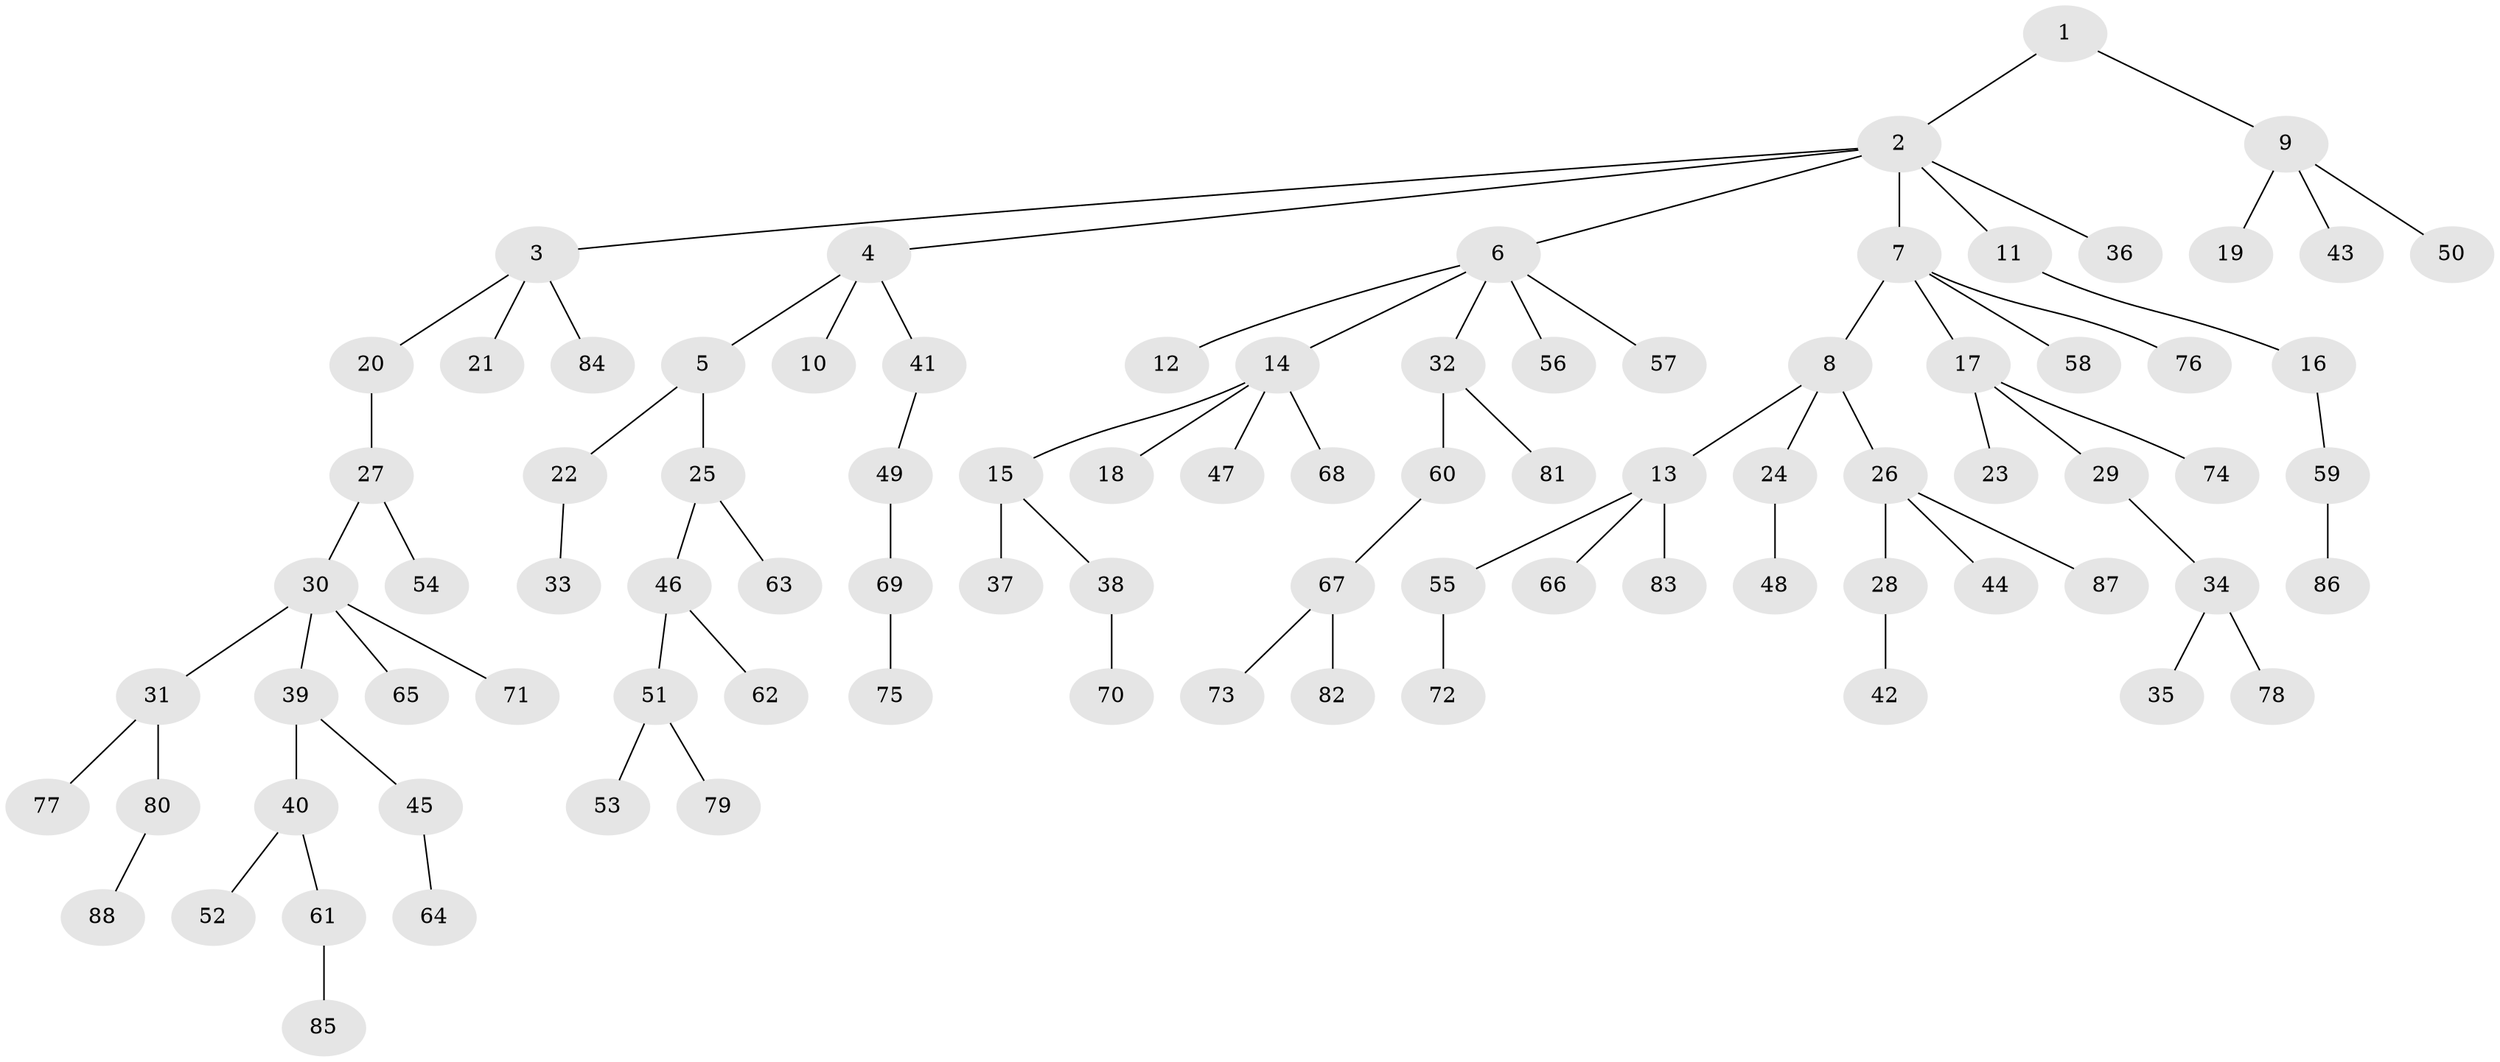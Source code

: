 // Generated by graph-tools (version 1.1) at 2025/11/02/27/25 16:11:25]
// undirected, 88 vertices, 87 edges
graph export_dot {
graph [start="1"]
  node [color=gray90,style=filled];
  1;
  2;
  3;
  4;
  5;
  6;
  7;
  8;
  9;
  10;
  11;
  12;
  13;
  14;
  15;
  16;
  17;
  18;
  19;
  20;
  21;
  22;
  23;
  24;
  25;
  26;
  27;
  28;
  29;
  30;
  31;
  32;
  33;
  34;
  35;
  36;
  37;
  38;
  39;
  40;
  41;
  42;
  43;
  44;
  45;
  46;
  47;
  48;
  49;
  50;
  51;
  52;
  53;
  54;
  55;
  56;
  57;
  58;
  59;
  60;
  61;
  62;
  63;
  64;
  65;
  66;
  67;
  68;
  69;
  70;
  71;
  72;
  73;
  74;
  75;
  76;
  77;
  78;
  79;
  80;
  81;
  82;
  83;
  84;
  85;
  86;
  87;
  88;
  1 -- 2;
  1 -- 9;
  2 -- 3;
  2 -- 4;
  2 -- 6;
  2 -- 7;
  2 -- 11;
  2 -- 36;
  3 -- 20;
  3 -- 21;
  3 -- 84;
  4 -- 5;
  4 -- 10;
  4 -- 41;
  5 -- 22;
  5 -- 25;
  6 -- 12;
  6 -- 14;
  6 -- 32;
  6 -- 56;
  6 -- 57;
  7 -- 8;
  7 -- 17;
  7 -- 58;
  7 -- 76;
  8 -- 13;
  8 -- 24;
  8 -- 26;
  9 -- 19;
  9 -- 43;
  9 -- 50;
  11 -- 16;
  13 -- 55;
  13 -- 66;
  13 -- 83;
  14 -- 15;
  14 -- 18;
  14 -- 47;
  14 -- 68;
  15 -- 37;
  15 -- 38;
  16 -- 59;
  17 -- 23;
  17 -- 29;
  17 -- 74;
  20 -- 27;
  22 -- 33;
  24 -- 48;
  25 -- 46;
  25 -- 63;
  26 -- 28;
  26 -- 44;
  26 -- 87;
  27 -- 30;
  27 -- 54;
  28 -- 42;
  29 -- 34;
  30 -- 31;
  30 -- 39;
  30 -- 65;
  30 -- 71;
  31 -- 77;
  31 -- 80;
  32 -- 60;
  32 -- 81;
  34 -- 35;
  34 -- 78;
  38 -- 70;
  39 -- 40;
  39 -- 45;
  40 -- 52;
  40 -- 61;
  41 -- 49;
  45 -- 64;
  46 -- 51;
  46 -- 62;
  49 -- 69;
  51 -- 53;
  51 -- 79;
  55 -- 72;
  59 -- 86;
  60 -- 67;
  61 -- 85;
  67 -- 73;
  67 -- 82;
  69 -- 75;
  80 -- 88;
}
